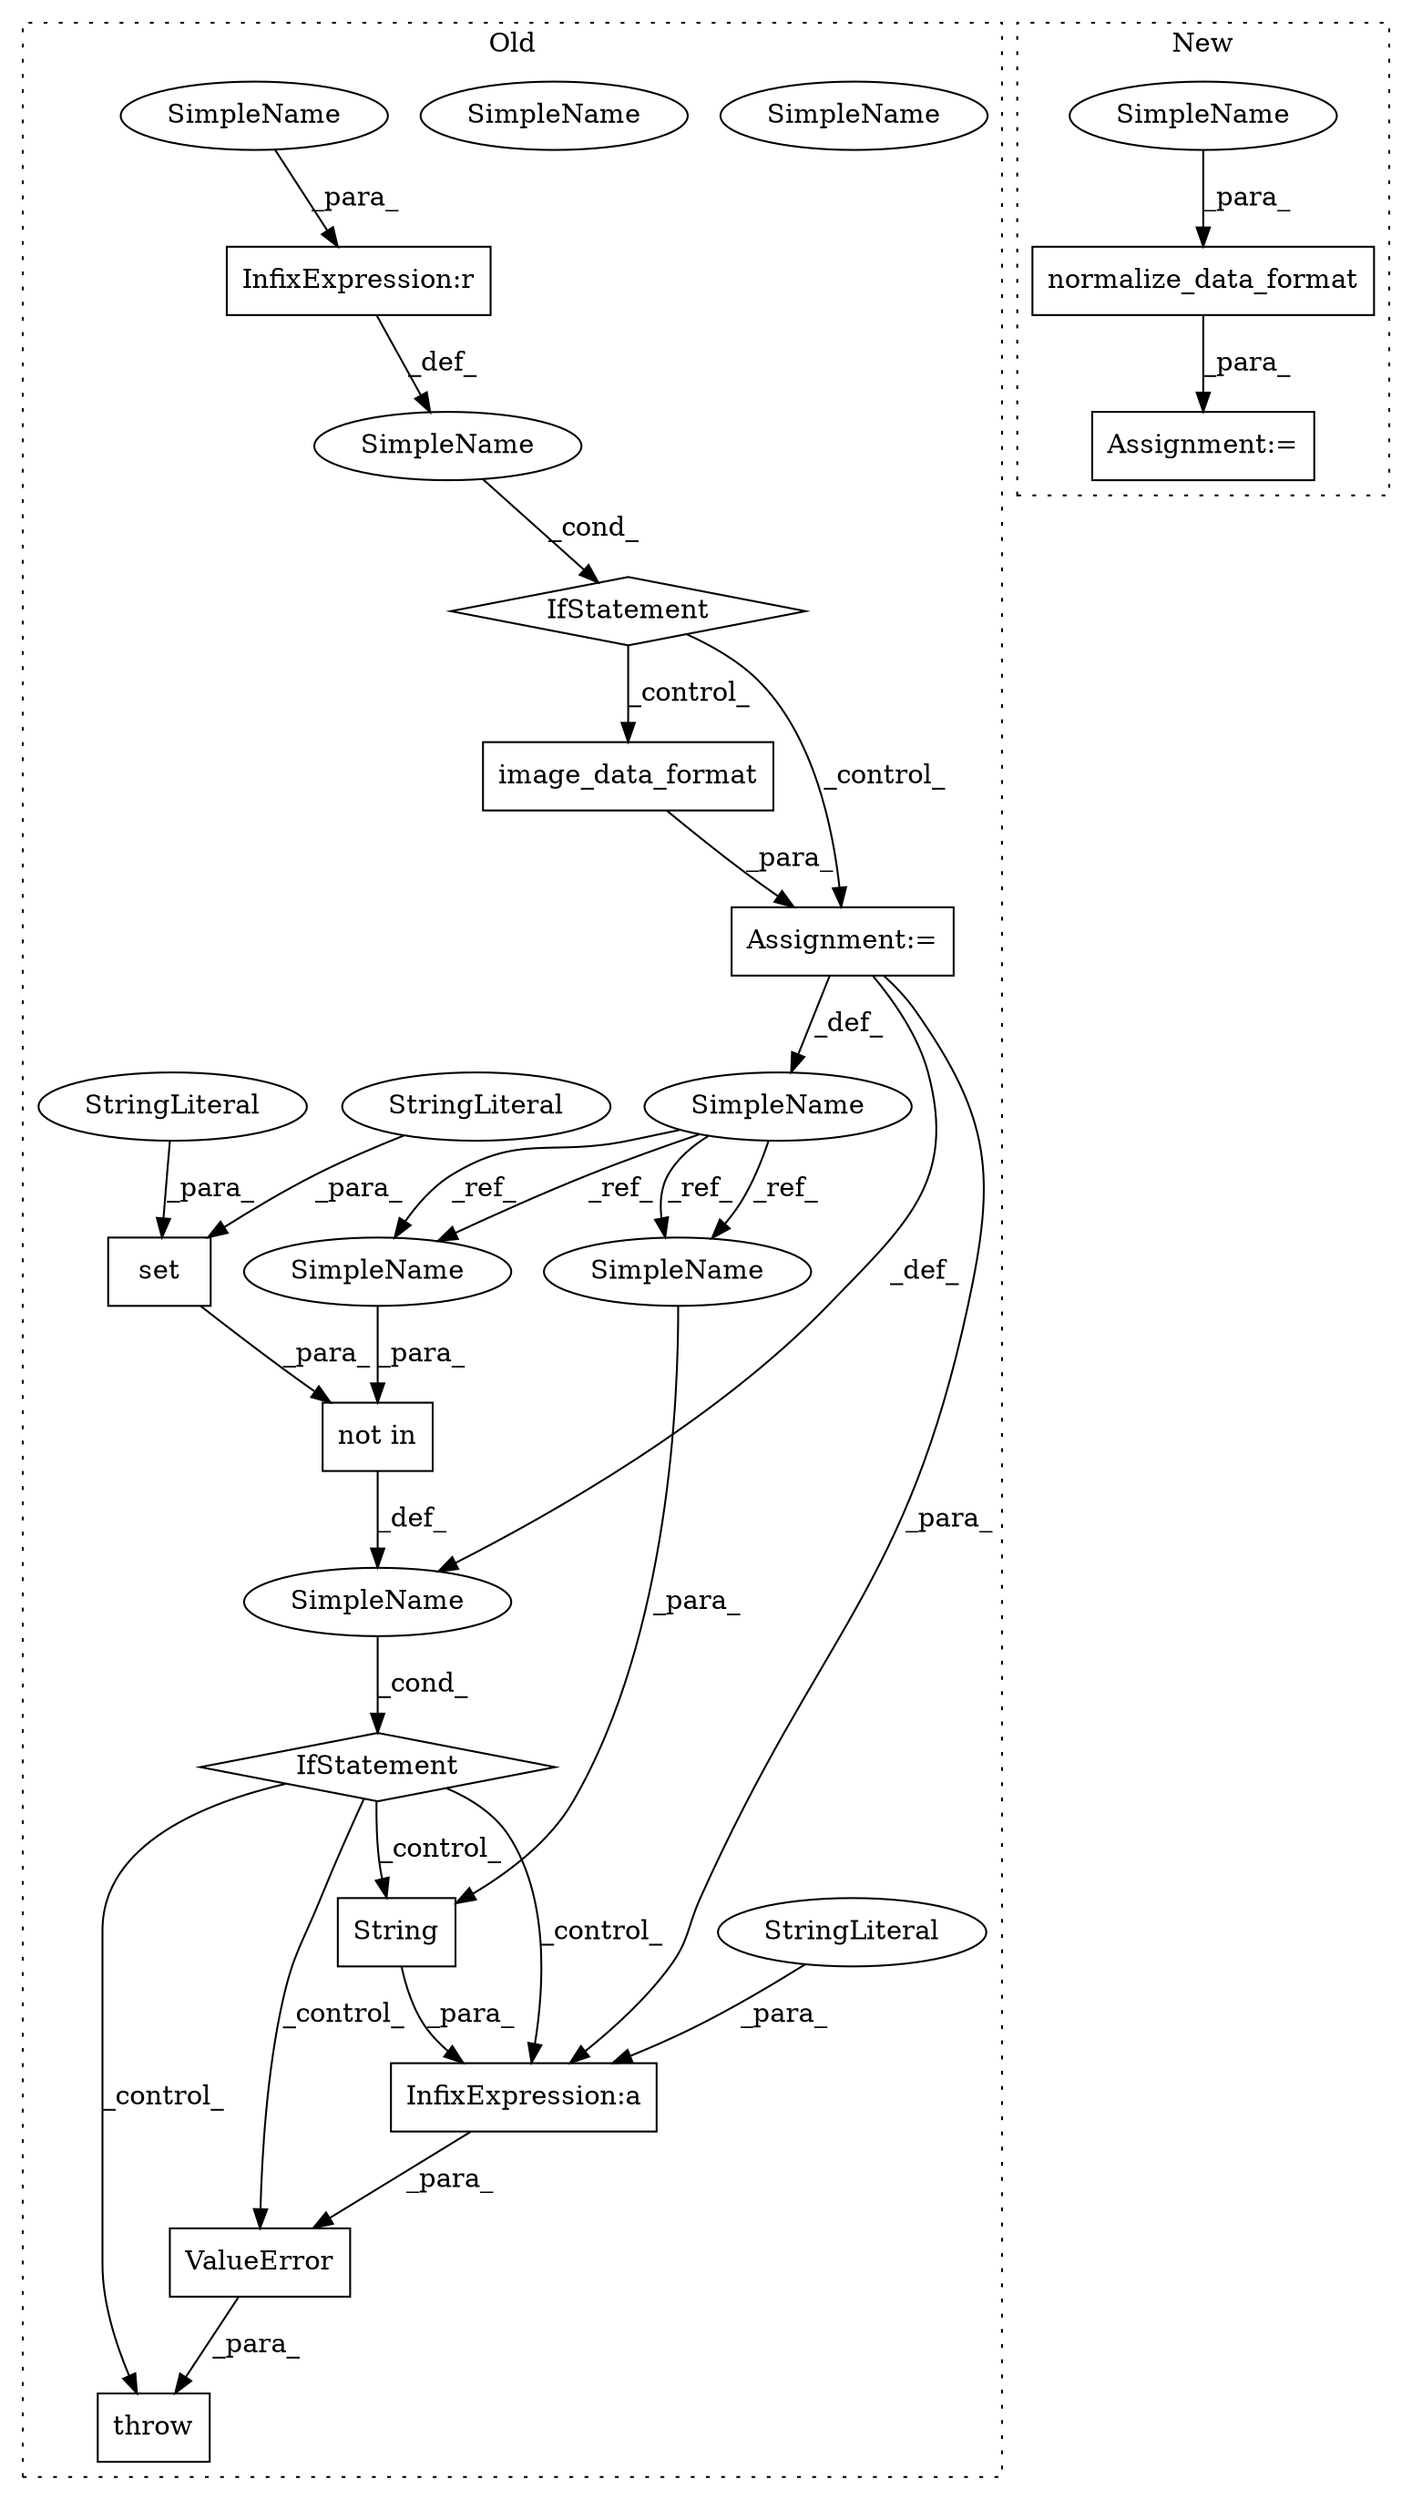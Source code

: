 digraph G {
subgraph cluster0 {
1 [label="set" a="32" s="76542,76578" l="4,1" shape="box"];
3 [label="not in" a="108" s="76523" l="56" shape="box"];
4 [label="IfStatement" a="25" s="76515,76579" l="8,2" shape="diamond"];
5 [label="image_data_format" a="32" s="76484" l="19" shape="box"];
6 [label="IfStatement" a="25" s="76439,76462" l="4,2" shape="diamond"];
7 [label="SimpleName" a="42" s="" l="" shape="ellipse"];
8 [label="StringLiteral" a="45" s="76546" l="16" shape="ellipse"];
9 [label="StringLiteral" a="45" s="76563" l="15" shape="ellipse"];
10 [label="InfixExpression:r" a="27" s="76454" l="4" shape="box"];
11 [label="Assignment:=" a="7" s="76483" l="1" shape="box"];
13 [label="SimpleName" a="42" s="" l="" shape="ellipse"];
14 [label="throw" a="53" s="76589" l="6" shape="box"];
15 [label="ValueError" a="32" s="76595,76650" l="11,1" shape="box"];
16 [label="SimpleName" a="42" s="76472" l="11" shape="ellipse"];
17 [label="String" a="32" s="76631,76649" l="7,1" shape="box"];
18 [label="InfixExpression:a" a="27" s="76628" l="3" shape="box"];
19 [label="StringLiteral" a="45" s="76606" l="22" shape="ellipse"];
20 [label="SimpleName" a="42" s="76523" l="11" shape="ellipse"];
21 [label="SimpleName" a="42" s="76638" l="11" shape="ellipse"];
22 [label="SimpleName" a="42" s="76443" l="11" shape="ellipse"];
23 [label="SimpleName" a="42" s="76638" l="11" shape="ellipse"];
24 [label="SimpleName" a="42" s="76523" l="11" shape="ellipse"];
label = "Old";
style="dotted";
}
subgraph cluster1 {
2 [label="normalize_data_format" a="32" s="74562,74595" l="22,1" shape="box"];
12 [label="Assignment:=" a="7" s="74561" l="1" shape="box"];
25 [label="SimpleName" a="42" s="74584" l="11" shape="ellipse"];
label = "New";
style="dotted";
}
1 -> 3 [label="_para_"];
2 -> 12 [label="_para_"];
3 -> 13 [label="_def_"];
4 -> 15 [label="_control_"];
4 -> 14 [label="_control_"];
4 -> 17 [label="_control_"];
4 -> 18 [label="_control_"];
5 -> 11 [label="_para_"];
6 -> 5 [label="_control_"];
6 -> 11 [label="_control_"];
7 -> 6 [label="_cond_"];
8 -> 1 [label="_para_"];
9 -> 1 [label="_para_"];
10 -> 7 [label="_def_"];
11 -> 16 [label="_def_"];
11 -> 13 [label="_def_"];
11 -> 18 [label="_para_"];
13 -> 4 [label="_cond_"];
15 -> 14 [label="_para_"];
16 -> 23 [label="_ref_"];
16 -> 24 [label="_ref_"];
16 -> 24 [label="_ref_"];
16 -> 23 [label="_ref_"];
17 -> 18 [label="_para_"];
18 -> 15 [label="_para_"];
19 -> 18 [label="_para_"];
22 -> 10 [label="_para_"];
23 -> 17 [label="_para_"];
24 -> 3 [label="_para_"];
25 -> 2 [label="_para_"];
}